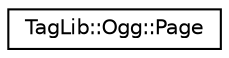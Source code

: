 digraph "Graphical Class Hierarchy"
{
  edge [fontname="Helvetica",fontsize="10",labelfontname="Helvetica",labelfontsize="10"];
  node [fontname="Helvetica",fontsize="10",shape=record];
  rankdir="LR";
  Node1 [label="TagLib::Ogg::Page",height=0.2,width=0.4,color="black", fillcolor="white", style="filled",URL="$class_tag_lib_1_1_ogg_1_1_page.html",tooltip="An implementation of Ogg pages. "];
}

